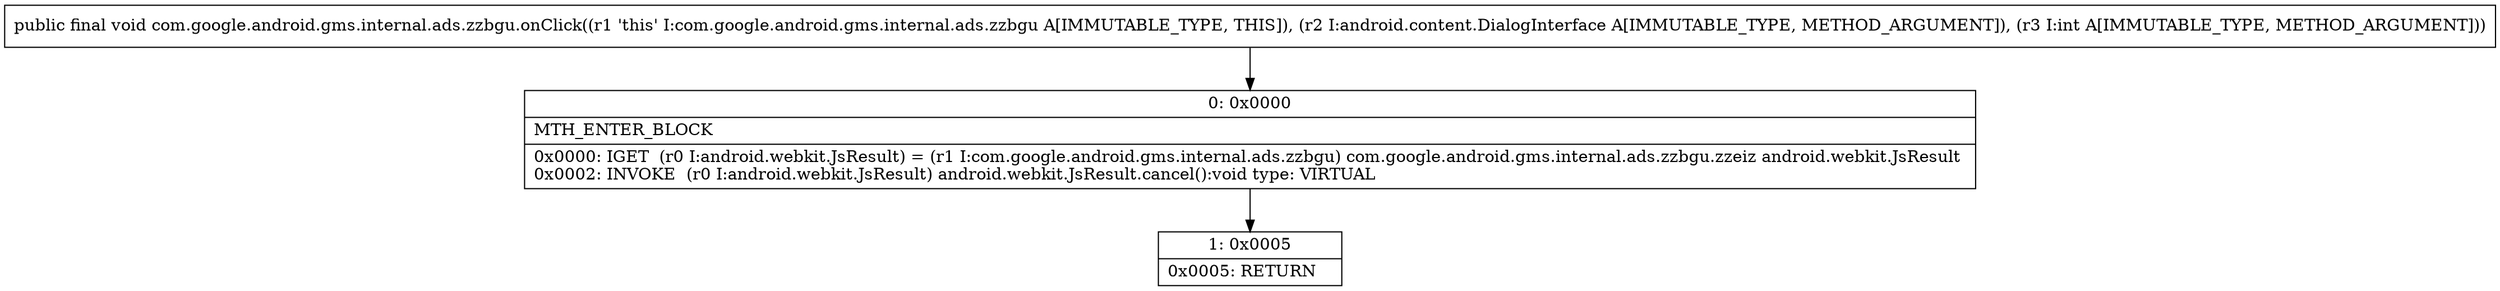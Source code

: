 digraph "CFG forcom.google.android.gms.internal.ads.zzbgu.onClick(Landroid\/content\/DialogInterface;I)V" {
Node_0 [shape=record,label="{0\:\ 0x0000|MTH_ENTER_BLOCK\l|0x0000: IGET  (r0 I:android.webkit.JsResult) = (r1 I:com.google.android.gms.internal.ads.zzbgu) com.google.android.gms.internal.ads.zzbgu.zzeiz android.webkit.JsResult \l0x0002: INVOKE  (r0 I:android.webkit.JsResult) android.webkit.JsResult.cancel():void type: VIRTUAL \l}"];
Node_1 [shape=record,label="{1\:\ 0x0005|0x0005: RETURN   \l}"];
MethodNode[shape=record,label="{public final void com.google.android.gms.internal.ads.zzbgu.onClick((r1 'this' I:com.google.android.gms.internal.ads.zzbgu A[IMMUTABLE_TYPE, THIS]), (r2 I:android.content.DialogInterface A[IMMUTABLE_TYPE, METHOD_ARGUMENT]), (r3 I:int A[IMMUTABLE_TYPE, METHOD_ARGUMENT])) }"];
MethodNode -> Node_0;
Node_0 -> Node_1;
}

